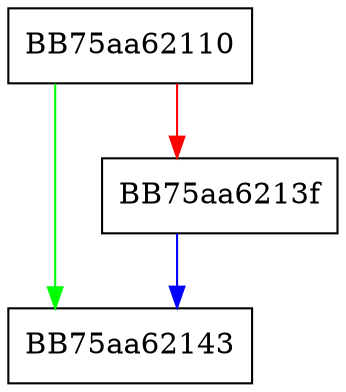 digraph Read {
  node [shape="box"];
  graph [splines=ortho];
  BB75aa62110 -> BB75aa62143 [color="green"];
  BB75aa62110 -> BB75aa6213f [color="red"];
  BB75aa6213f -> BB75aa62143 [color="blue"];
}